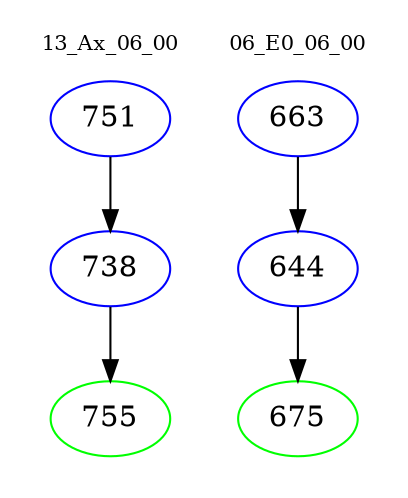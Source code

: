 digraph{
subgraph cluster_0 {
color = white
label = "13_Ax_06_00";
fontsize=10;
T0_751 [label="751", color="blue"]
T0_751 -> T0_738 [color="black"]
T0_738 [label="738", color="blue"]
T0_738 -> T0_755 [color="black"]
T0_755 [label="755", color="green"]
}
subgraph cluster_1 {
color = white
label = "06_E0_06_00";
fontsize=10;
T1_663 [label="663", color="blue"]
T1_663 -> T1_644 [color="black"]
T1_644 [label="644", color="blue"]
T1_644 -> T1_675 [color="black"]
T1_675 [label="675", color="green"]
}
}
